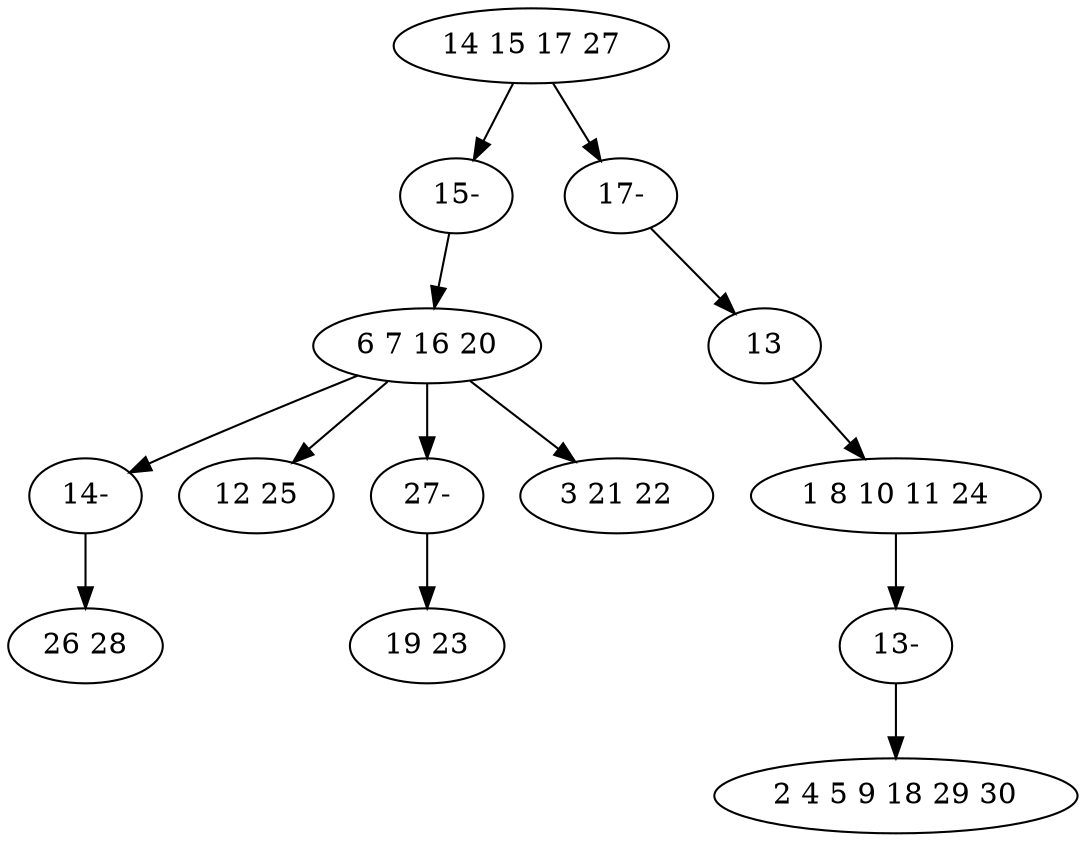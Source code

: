 digraph true_tree {
	"0" -> "11"
	"1" -> "10"
	"0" -> "12"
	"1" -> "4"
	"3" -> "5"
	"1" -> "9"
	"5" -> "13"
	"1" -> "8"
	"9" -> "6"
	"10" -> "2"
	"11" -> "1"
	"12" -> "3"
	"13" -> "7"
	"0" [label="14 15 17 27"];
	"1" [label="6 7 16 20"];
	"2" [label="26 28"];
	"3" [label="13"];
	"4" [label="12 25"];
	"5" [label="1 8 10 11 24"];
	"6" [label="19 23"];
	"7" [label="2 4 5 9 18 29 30"];
	"8" [label="3 21 22"];
	"9" [label="27-"];
	"10" [label="14-"];
	"11" [label="15-"];
	"12" [label="17-"];
	"13" [label="13-"];
}
